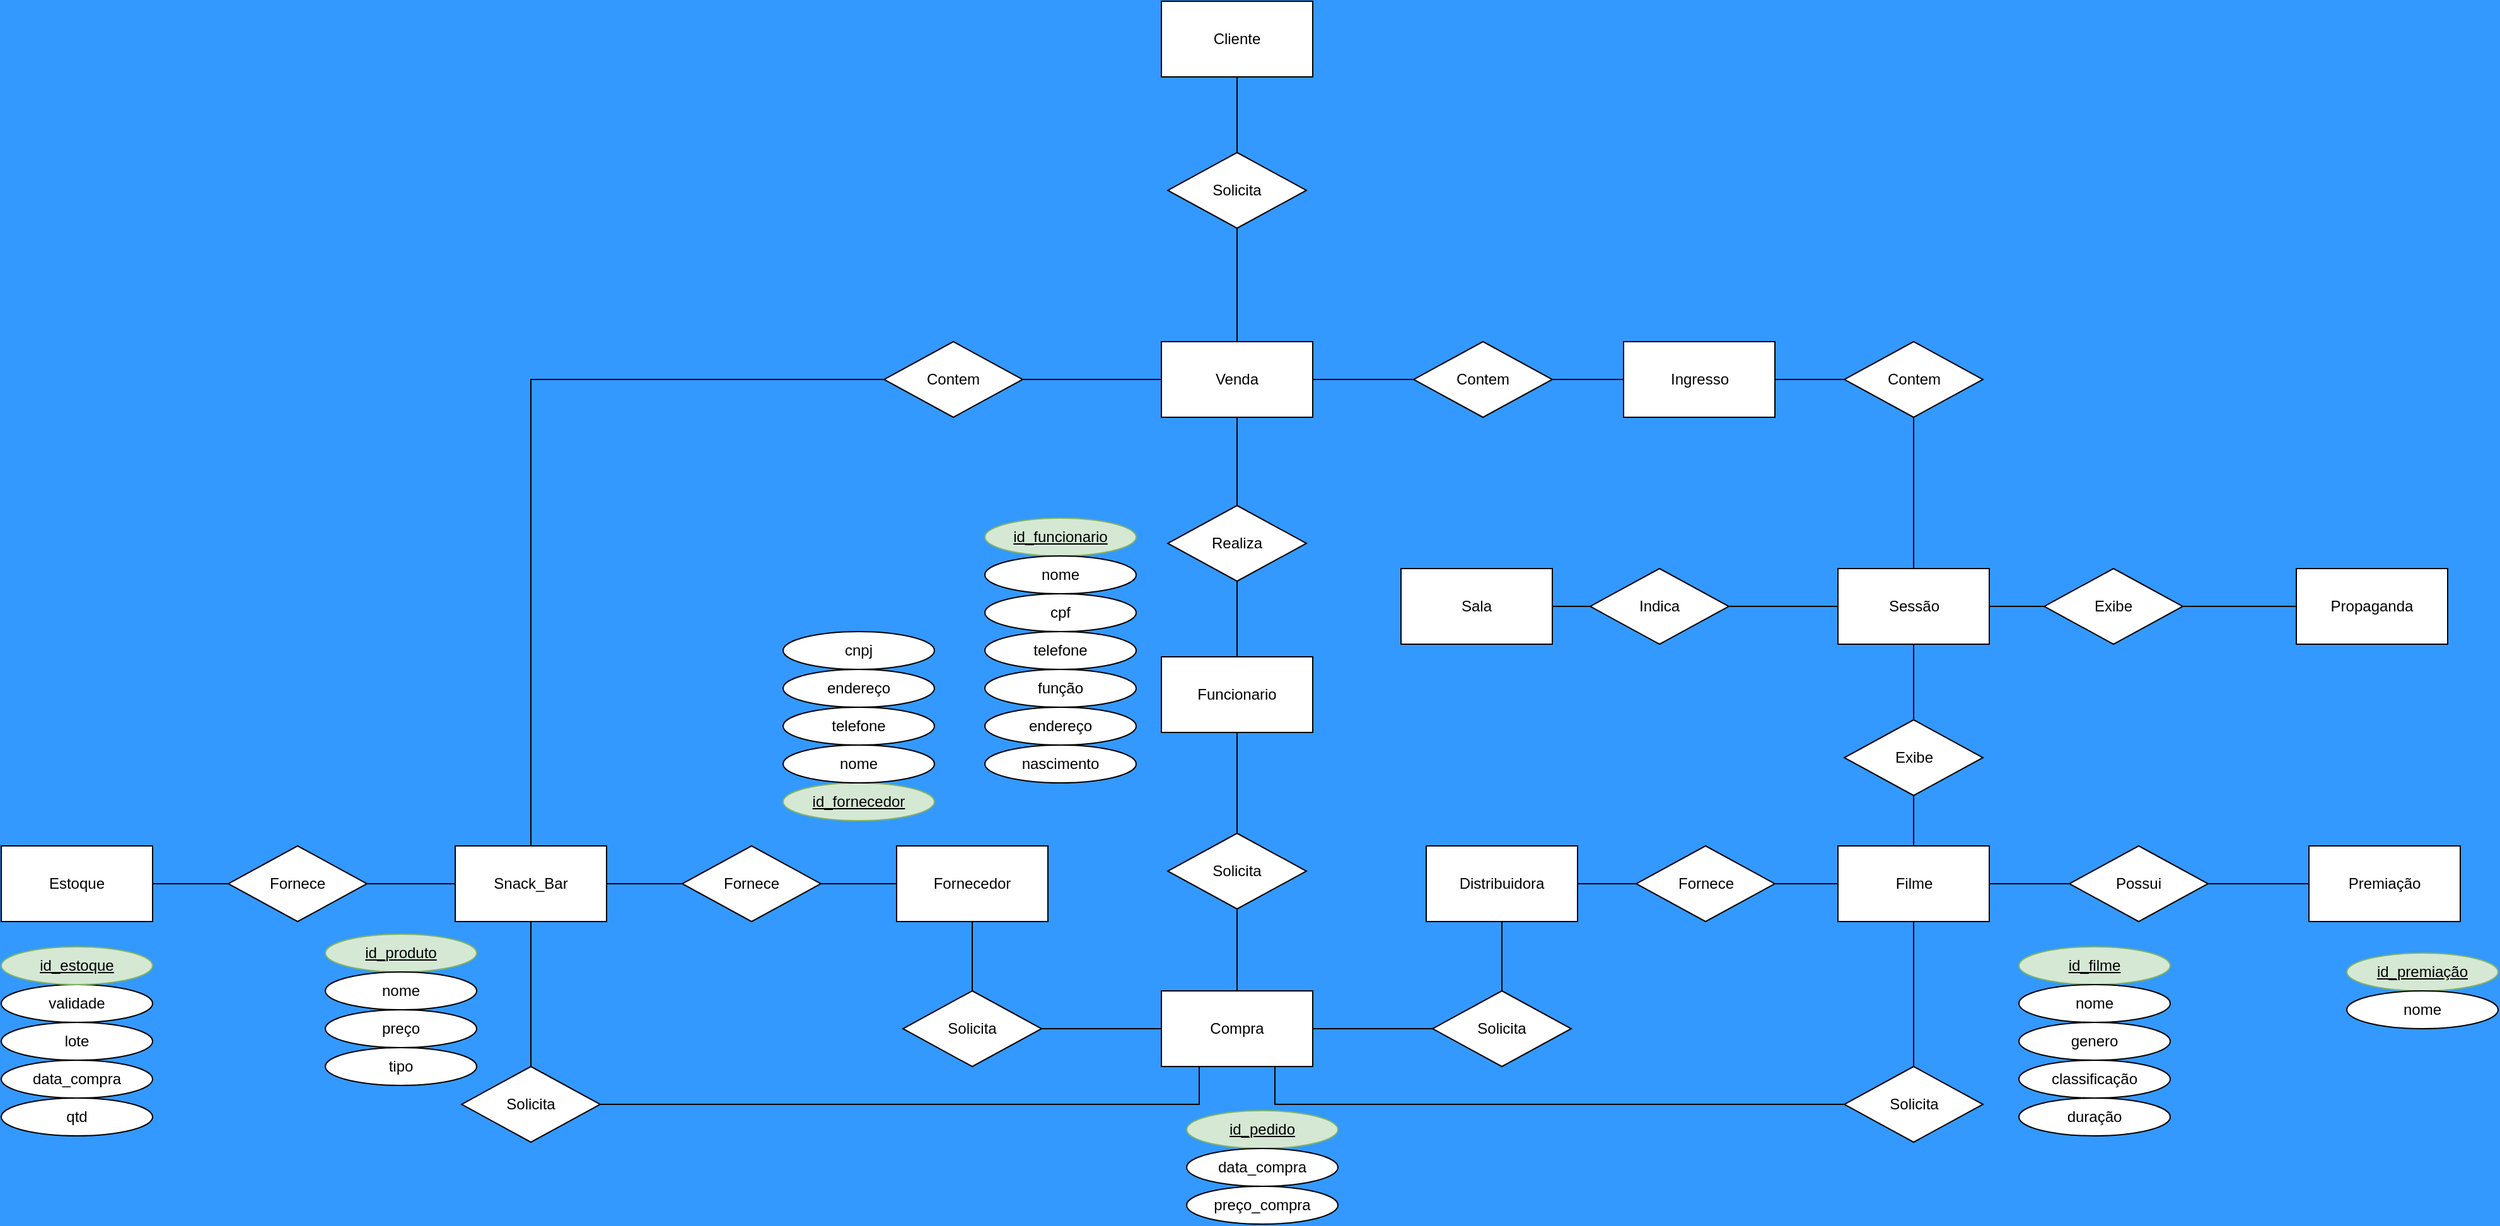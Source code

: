 <mxfile version="18.2.0" type="device"><diagram id="N08q6Q-7YGKwQMDw1m7G" name="Page-1"><mxGraphModel dx="2361" dy="2000" grid="1" gridSize="10" guides="1" tooltips="1" connect="1" arrows="0" fold="1" page="1" pageScale="1" pageWidth="827" pageHeight="1169" background="#3399FF" math="0" shadow="0"><root><mxCell id="0"/><mxCell id="1" parent="0"/><mxCell id="DUTsO09bMGYUf5gLM8QR-39" style="edgeStyle=orthogonalEdgeStyle;rounded=0;orthogonalLoop=1;jettySize=auto;html=1;exitX=1;exitY=0.5;exitDx=0;exitDy=0;entryX=0;entryY=0.5;entryDx=0;entryDy=0;endArrow=none;endFill=0;" parent="1" source="DUTsO09bMGYUf5gLM8QR-1" target="DUTsO09bMGYUf5gLM8QR-38" edge="1"><mxGeometry relative="1" as="geometry"/></mxCell><mxCell id="DUTsO09bMGYUf5gLM8QR-1" value="Sala" style="rounded=0;whiteSpace=wrap;html=1;" parent="1" vertex="1"><mxGeometry x="320" y="250" width="120" height="60" as="geometry"/></mxCell><mxCell id="DUTsO09bMGYUf5gLM8QR-20" style="edgeStyle=orthogonalEdgeStyle;rounded=0;orthogonalLoop=1;jettySize=auto;html=1;entryX=0.5;entryY=0;entryDx=0;entryDy=0;endArrow=none;endFill=0;" parent="1" source="DUTsO09bMGYUf5gLM8QR-2" target="DUTsO09bMGYUf5gLM8QR-16" edge="1"><mxGeometry relative="1" as="geometry"/></mxCell><mxCell id="DUTsO09bMGYUf5gLM8QR-2" value="Funcionario" style="rounded=0;whiteSpace=wrap;html=1;" parent="1" vertex="1"><mxGeometry x="130" y="320" width="120" height="60" as="geometry"/></mxCell><mxCell id="DUTsO09bMGYUf5gLM8QR-3" value="Propaganda" style="rounded=0;whiteSpace=wrap;html=1;" parent="1" vertex="1"><mxGeometry x="1030" y="250" width="120" height="60" as="geometry"/></mxCell><mxCell id="DUTsO09bMGYUf5gLM8QR-4" value="Fornecedor" style="rounded=0;whiteSpace=wrap;html=1;" parent="1" vertex="1"><mxGeometry x="-80" y="470" width="120" height="60" as="geometry"/></mxCell><mxCell id="DUTsO09bMGYUf5gLM8QR-48" style="edgeStyle=orthogonalEdgeStyle;rounded=0;orthogonalLoop=1;jettySize=auto;html=1;exitX=1;exitY=0.5;exitDx=0;exitDy=0;entryX=0;entryY=0.5;entryDx=0;entryDy=0;endArrow=none;endFill=0;" parent="1" source="DUTsO09bMGYUf5gLM8QR-5" target="DUTsO09bMGYUf5gLM8QR-47" edge="1"><mxGeometry relative="1" as="geometry"/></mxCell><mxCell id="DUTsO09bMGYUf5gLM8QR-5" value="Ingresso" style="rounded=0;whiteSpace=wrap;html=1;" parent="1" vertex="1"><mxGeometry x="496.5" y="70" width="120" height="60" as="geometry"/></mxCell><mxCell id="DUTsO09bMGYUf5gLM8QR-55" style="edgeStyle=orthogonalEdgeStyle;rounded=0;orthogonalLoop=1;jettySize=auto;html=1;exitX=0.5;exitY=0;exitDx=0;exitDy=0;entryX=0;entryY=0.5;entryDx=0;entryDy=0;endArrow=none;endFill=0;" parent="1" source="DUTsO09bMGYUf5gLM8QR-6" target="DUTsO09bMGYUf5gLM8QR-53" edge="1"><mxGeometry relative="1" as="geometry"/></mxCell><mxCell id="juYPXaUoEVc3lZJDfHb4-6" style="edgeStyle=orthogonalEdgeStyle;rounded=0;orthogonalLoop=1;jettySize=auto;html=1;exitX=0.5;exitY=1;exitDx=0;exitDy=0;entryX=0.5;entryY=0;entryDx=0;entryDy=0;endArrow=none;endFill=0;" parent="1" source="DUTsO09bMGYUf5gLM8QR-6" target="juYPXaUoEVc3lZJDfHb4-5" edge="1"><mxGeometry relative="1" as="geometry"/></mxCell><mxCell id="nW029gVchSNb0J5H2_Mj-2" style="edgeStyle=orthogonalEdgeStyle;rounded=0;orthogonalLoop=1;jettySize=auto;html=1;exitX=0;exitY=0.5;exitDx=0;exitDy=0;entryX=1;entryY=0.5;entryDx=0;entryDy=0;endArrow=none;endFill=0;" edge="1" parent="1" source="DUTsO09bMGYUf5gLM8QR-6" target="nW029gVchSNb0J5H2_Mj-1"><mxGeometry relative="1" as="geometry"/></mxCell><mxCell id="DUTsO09bMGYUf5gLM8QR-6" value="Snack_Bar" style="rounded=0;whiteSpace=wrap;html=1;" parent="1" vertex="1"><mxGeometry x="-430" y="470" width="120" height="60" as="geometry"/></mxCell><mxCell id="DUTsO09bMGYUf5gLM8QR-7" value="Distribuidora" style="rounded=0;whiteSpace=wrap;html=1;" parent="1" vertex="1"><mxGeometry x="340" y="470" width="120" height="60" as="geometry"/></mxCell><mxCell id="DUTsO09bMGYUf5gLM8QR-8" value="Cliente" style="rounded=0;whiteSpace=wrap;html=1;" parent="1" vertex="1"><mxGeometry x="130" y="-200" width="120" height="60" as="geometry"/></mxCell><mxCell id="DUTsO09bMGYUf5gLM8QR-24" style="edgeStyle=orthogonalEdgeStyle;rounded=0;orthogonalLoop=1;jettySize=auto;html=1;entryX=1;entryY=0.5;entryDx=0;entryDy=0;endArrow=none;endFill=0;" parent="1" source="DUTsO09bMGYUf5gLM8QR-10" target="DUTsO09bMGYUf5gLM8QR-23" edge="1"><mxGeometry relative="1" as="geometry"/></mxCell><mxCell id="DUTsO09bMGYUf5gLM8QR-42" style="edgeStyle=orthogonalEdgeStyle;rounded=0;orthogonalLoop=1;jettySize=auto;html=1;exitX=0.5;exitY=0;exitDx=0;exitDy=0;entryX=0.5;entryY=1;entryDx=0;entryDy=0;endArrow=none;endFill=0;" parent="1" source="DUTsO09bMGYUf5gLM8QR-10" target="DUTsO09bMGYUf5gLM8QR-41" edge="1"><mxGeometry relative="1" as="geometry"/></mxCell><mxCell id="juYPXaUoEVc3lZJDfHb4-12" style="edgeStyle=orthogonalEdgeStyle;rounded=0;orthogonalLoop=1;jettySize=auto;html=1;exitX=0.5;exitY=1;exitDx=0;exitDy=0;entryX=0.5;entryY=0;entryDx=0;entryDy=0;endArrow=none;endFill=0;" parent="1" source="DUTsO09bMGYUf5gLM8QR-10" target="juYPXaUoEVc3lZJDfHb4-11" edge="1"><mxGeometry relative="1" as="geometry"/></mxCell><mxCell id="DUTsO09bMGYUf5gLM8QR-10" value="Filme" style="rounded=0;whiteSpace=wrap;html=1;" parent="1" vertex="1"><mxGeometry x="666.5" y="470" width="120" height="60" as="geometry"/></mxCell><mxCell id="DUTsO09bMGYUf5gLM8QR-54" style="edgeStyle=orthogonalEdgeStyle;rounded=0;orthogonalLoop=1;jettySize=auto;html=1;exitX=0;exitY=0.5;exitDx=0;exitDy=0;entryX=1;entryY=0.5;entryDx=0;entryDy=0;endArrow=none;endFill=0;" parent="1" source="DUTsO09bMGYUf5gLM8QR-11" target="DUTsO09bMGYUf5gLM8QR-53" edge="1"><mxGeometry relative="1" as="geometry"/></mxCell><mxCell id="DUTsO09bMGYUf5gLM8QR-11" value="Venda" style="rounded=0;whiteSpace=wrap;html=1;" parent="1" vertex="1"><mxGeometry x="130" y="70" width="120" height="60" as="geometry"/></mxCell><mxCell id="DUTsO09bMGYUf5gLM8QR-15" style="edgeStyle=orthogonalEdgeStyle;rounded=0;orthogonalLoop=1;jettySize=auto;html=1;entryX=0.5;entryY=0;entryDx=0;entryDy=0;endArrow=none;endFill=0;" parent="1" source="DUTsO09bMGYUf5gLM8QR-12" target="DUTsO09bMGYUf5gLM8QR-11" edge="1"><mxGeometry relative="1" as="geometry"/></mxCell><mxCell id="DUTsO09bMGYUf5gLM8QR-52" style="edgeStyle=orthogonalEdgeStyle;rounded=0;orthogonalLoop=1;jettySize=auto;html=1;exitX=0.5;exitY=0;exitDx=0;exitDy=0;entryX=0.5;entryY=1;entryDx=0;entryDy=0;endArrow=none;endFill=0;" parent="1" source="DUTsO09bMGYUf5gLM8QR-12" target="DUTsO09bMGYUf5gLM8QR-8" edge="1"><mxGeometry relative="1" as="geometry"/></mxCell><mxCell id="DUTsO09bMGYUf5gLM8QR-12" value="Solicita" style="rhombus;whiteSpace=wrap;html=1;" parent="1" vertex="1"><mxGeometry x="135" y="-80" width="110" height="60" as="geometry"/></mxCell><mxCell id="DUTsO09bMGYUf5gLM8QR-16" value="Solicita" style="rhombus;whiteSpace=wrap;html=1;" parent="1" vertex="1"><mxGeometry x="135" y="460" width="110" height="60" as="geometry"/></mxCell><mxCell id="DUTsO09bMGYUf5gLM8QR-18" style="edgeStyle=orthogonalEdgeStyle;rounded=0;orthogonalLoop=1;jettySize=auto;html=1;entryX=0.5;entryY=0;entryDx=0;entryDy=0;endArrow=none;endFill=0;" parent="1" source="DUTsO09bMGYUf5gLM8QR-17" target="DUTsO09bMGYUf5gLM8QR-2" edge="1"><mxGeometry relative="1" as="geometry"/></mxCell><mxCell id="DUTsO09bMGYUf5gLM8QR-19" style="edgeStyle=orthogonalEdgeStyle;rounded=0;orthogonalLoop=1;jettySize=auto;html=1;entryX=0.5;entryY=1;entryDx=0;entryDy=0;endArrow=none;endFill=0;" parent="1" source="DUTsO09bMGYUf5gLM8QR-17" target="DUTsO09bMGYUf5gLM8QR-11" edge="1"><mxGeometry relative="1" as="geometry"/></mxCell><mxCell id="DUTsO09bMGYUf5gLM8QR-17" value="Realiza" style="rhombus;whiteSpace=wrap;html=1;" parent="1" vertex="1"><mxGeometry x="135" y="200" width="110" height="60" as="geometry"/></mxCell><mxCell id="DUTsO09bMGYUf5gLM8QR-22" style="edgeStyle=orthogonalEdgeStyle;rounded=0;orthogonalLoop=1;jettySize=auto;html=1;entryX=0.5;entryY=1;entryDx=0;entryDy=0;endArrow=none;endFill=0;" parent="1" source="DUTsO09bMGYUf5gLM8QR-21" target="DUTsO09bMGYUf5gLM8QR-16" edge="1"><mxGeometry relative="1" as="geometry"/></mxCell><mxCell id="juYPXaUoEVc3lZJDfHb4-2" style="edgeStyle=orthogonalEdgeStyle;rounded=0;orthogonalLoop=1;jettySize=auto;html=1;exitX=0;exitY=0.5;exitDx=0;exitDy=0;entryX=1;entryY=0.5;entryDx=0;entryDy=0;endArrow=none;endFill=0;" parent="1" source="DUTsO09bMGYUf5gLM8QR-21" target="juYPXaUoEVc3lZJDfHb4-1" edge="1"><mxGeometry relative="1" as="geometry"/></mxCell><mxCell id="DUTsO09bMGYUf5gLM8QR-21" value="Compra" style="rounded=0;whiteSpace=wrap;html=1;" parent="1" vertex="1"><mxGeometry x="130" y="585" width="120" height="60" as="geometry"/></mxCell><mxCell id="DUTsO09bMGYUf5gLM8QR-25" style="edgeStyle=orthogonalEdgeStyle;rounded=0;orthogonalLoop=1;jettySize=auto;html=1;entryX=1;entryY=0.5;entryDx=0;entryDy=0;endArrow=none;endFill=0;" parent="1" source="DUTsO09bMGYUf5gLM8QR-23" target="DUTsO09bMGYUf5gLM8QR-7" edge="1"><mxGeometry relative="1" as="geometry"/></mxCell><mxCell id="DUTsO09bMGYUf5gLM8QR-23" value="Fornece" style="rhombus;whiteSpace=wrap;html=1;" parent="1" vertex="1"><mxGeometry x="506.5" y="470" width="110" height="60" as="geometry"/></mxCell><mxCell id="DUTsO09bMGYUf5gLM8QR-27" style="edgeStyle=orthogonalEdgeStyle;rounded=0;orthogonalLoop=1;jettySize=auto;html=1;entryX=0;entryY=0.5;entryDx=0;entryDy=0;endArrow=none;endFill=0;" parent="1" source="DUTsO09bMGYUf5gLM8QR-26" target="DUTsO09bMGYUf5gLM8QR-4" edge="1"><mxGeometry relative="1" as="geometry"/></mxCell><mxCell id="DUTsO09bMGYUf5gLM8QR-28" style="edgeStyle=orthogonalEdgeStyle;rounded=0;orthogonalLoop=1;jettySize=auto;html=1;entryX=1;entryY=0.5;entryDx=0;entryDy=0;endArrow=none;endFill=0;" parent="1" source="DUTsO09bMGYUf5gLM8QR-26" target="DUTsO09bMGYUf5gLM8QR-6" edge="1"><mxGeometry relative="1" as="geometry"/></mxCell><mxCell id="DUTsO09bMGYUf5gLM8QR-26" value="Fornece" style="rhombus;whiteSpace=wrap;html=1;" parent="1" vertex="1"><mxGeometry x="-250" y="470" width="110" height="60" as="geometry"/></mxCell><mxCell id="DUTsO09bMGYUf5gLM8QR-29" value="Premiação" style="rounded=0;whiteSpace=wrap;html=1;" parent="1" vertex="1"><mxGeometry x="1040" y="470" width="120" height="60" as="geometry"/></mxCell><mxCell id="DUTsO09bMGYUf5gLM8QR-31" style="edgeStyle=orthogonalEdgeStyle;rounded=0;orthogonalLoop=1;jettySize=auto;html=1;exitX=1;exitY=0.5;exitDx=0;exitDy=0;entryX=0;entryY=0.5;entryDx=0;entryDy=0;endArrow=none;endFill=0;" parent="1" source="DUTsO09bMGYUf5gLM8QR-30" target="DUTsO09bMGYUf5gLM8QR-29" edge="1"><mxGeometry relative="1" as="geometry"/></mxCell><mxCell id="DUTsO09bMGYUf5gLM8QR-32" style="edgeStyle=orthogonalEdgeStyle;rounded=0;orthogonalLoop=1;jettySize=auto;html=1;exitX=0;exitY=0.5;exitDx=0;exitDy=0;entryX=1;entryY=0.5;entryDx=0;entryDy=0;endArrow=none;endFill=0;" parent="1" source="DUTsO09bMGYUf5gLM8QR-30" target="DUTsO09bMGYUf5gLM8QR-10" edge="1"><mxGeometry relative="1" as="geometry"/></mxCell><mxCell id="DUTsO09bMGYUf5gLM8QR-30" value="Possui" style="rhombus;whiteSpace=wrap;html=1;" parent="1" vertex="1"><mxGeometry x="850" y="470" width="110" height="60" as="geometry"/></mxCell><mxCell id="DUTsO09bMGYUf5gLM8QR-45" style="edgeStyle=orthogonalEdgeStyle;rounded=0;orthogonalLoop=1;jettySize=auto;html=1;exitX=1;exitY=0.5;exitDx=0;exitDy=0;entryX=0;entryY=0.5;entryDx=0;entryDy=0;endArrow=none;endFill=0;" parent="1" source="DUTsO09bMGYUf5gLM8QR-34" target="DUTsO09bMGYUf5gLM8QR-44" edge="1"><mxGeometry relative="1" as="geometry"/></mxCell><mxCell id="DUTsO09bMGYUf5gLM8QR-34" value="Sessão" style="rounded=0;whiteSpace=wrap;html=1;" parent="1" vertex="1"><mxGeometry x="666.5" y="250" width="120" height="60" as="geometry"/></mxCell><mxCell id="DUTsO09bMGYUf5gLM8QR-36" style="edgeStyle=orthogonalEdgeStyle;rounded=0;orthogonalLoop=1;jettySize=auto;html=1;exitX=0;exitY=0.5;exitDx=0;exitDy=0;entryX=1;entryY=0.5;entryDx=0;entryDy=0;endArrow=none;endFill=0;" parent="1" source="DUTsO09bMGYUf5gLM8QR-35" target="DUTsO09bMGYUf5gLM8QR-11" edge="1"><mxGeometry relative="1" as="geometry"/></mxCell><mxCell id="DUTsO09bMGYUf5gLM8QR-37" style="edgeStyle=orthogonalEdgeStyle;rounded=0;orthogonalLoop=1;jettySize=auto;html=1;exitX=1;exitY=0.5;exitDx=0;exitDy=0;entryX=0;entryY=0.5;entryDx=0;entryDy=0;endArrow=none;endFill=0;" parent="1" source="DUTsO09bMGYUf5gLM8QR-35" target="DUTsO09bMGYUf5gLM8QR-5" edge="1"><mxGeometry relative="1" as="geometry"/></mxCell><mxCell id="DUTsO09bMGYUf5gLM8QR-35" value="Contem" style="rhombus;whiteSpace=wrap;html=1;" parent="1" vertex="1"><mxGeometry x="330" y="70" width="110" height="60" as="geometry"/></mxCell><mxCell id="DUTsO09bMGYUf5gLM8QR-40" style="edgeStyle=orthogonalEdgeStyle;rounded=0;orthogonalLoop=1;jettySize=auto;html=1;exitX=1;exitY=0.5;exitDx=0;exitDy=0;entryX=0;entryY=0.5;entryDx=0;entryDy=0;endArrow=none;endFill=0;" parent="1" source="DUTsO09bMGYUf5gLM8QR-38" target="DUTsO09bMGYUf5gLM8QR-34" edge="1"><mxGeometry relative="1" as="geometry"/></mxCell><mxCell id="DUTsO09bMGYUf5gLM8QR-38" value="Indica" style="rhombus;whiteSpace=wrap;html=1;" parent="1" vertex="1"><mxGeometry x="470" y="250" width="110" height="60" as="geometry"/></mxCell><mxCell id="DUTsO09bMGYUf5gLM8QR-43" style="edgeStyle=orthogonalEdgeStyle;rounded=0;orthogonalLoop=1;jettySize=auto;html=1;exitX=0.5;exitY=0;exitDx=0;exitDy=0;entryX=0.5;entryY=1;entryDx=0;entryDy=0;endArrow=none;endFill=0;" parent="1" source="DUTsO09bMGYUf5gLM8QR-41" target="DUTsO09bMGYUf5gLM8QR-34" edge="1"><mxGeometry relative="1" as="geometry"/></mxCell><mxCell id="DUTsO09bMGYUf5gLM8QR-41" value="Exibe" style="rhombus;whiteSpace=wrap;html=1;" parent="1" vertex="1"><mxGeometry x="671.5" y="370" width="110" height="60" as="geometry"/></mxCell><mxCell id="DUTsO09bMGYUf5gLM8QR-46" style="edgeStyle=orthogonalEdgeStyle;rounded=0;orthogonalLoop=1;jettySize=auto;html=1;exitX=1;exitY=0.5;exitDx=0;exitDy=0;entryX=0;entryY=0.5;entryDx=0;entryDy=0;endArrow=none;endFill=0;" parent="1" source="DUTsO09bMGYUf5gLM8QR-44" target="DUTsO09bMGYUf5gLM8QR-3" edge="1"><mxGeometry relative="1" as="geometry"/></mxCell><mxCell id="DUTsO09bMGYUf5gLM8QR-44" value="Exibe" style="rhombus;whiteSpace=wrap;html=1;" parent="1" vertex="1"><mxGeometry x="830" y="250" width="110" height="60" as="geometry"/></mxCell><mxCell id="DUTsO09bMGYUf5gLM8QR-49" style="edgeStyle=orthogonalEdgeStyle;rounded=0;orthogonalLoop=1;jettySize=auto;html=1;exitX=0.5;exitY=1;exitDx=0;exitDy=0;entryX=0.5;entryY=0;entryDx=0;entryDy=0;endArrow=none;endFill=0;" parent="1" source="DUTsO09bMGYUf5gLM8QR-47" target="DUTsO09bMGYUf5gLM8QR-34" edge="1"><mxGeometry relative="1" as="geometry"/></mxCell><mxCell id="DUTsO09bMGYUf5gLM8QR-47" value="Contem" style="rhombus;whiteSpace=wrap;html=1;" parent="1" vertex="1"><mxGeometry x="671.5" y="70" width="110" height="60" as="geometry"/></mxCell><mxCell id="DUTsO09bMGYUf5gLM8QR-53" value="Contem" style="rhombus;whiteSpace=wrap;html=1;" parent="1" vertex="1"><mxGeometry x="-90" y="70" width="110" height="60" as="geometry"/></mxCell><mxCell id="juYPXaUoEVc3lZJDfHb4-3" style="edgeStyle=orthogonalEdgeStyle;rounded=0;orthogonalLoop=1;jettySize=auto;html=1;exitX=0.5;exitY=0;exitDx=0;exitDy=0;entryX=0.5;entryY=1;entryDx=0;entryDy=0;endArrow=none;endFill=0;" parent="1" source="juYPXaUoEVc3lZJDfHb4-1" target="DUTsO09bMGYUf5gLM8QR-4" edge="1"><mxGeometry relative="1" as="geometry"/></mxCell><mxCell id="juYPXaUoEVc3lZJDfHb4-1" value="Solicita" style="rhombus;whiteSpace=wrap;html=1;" parent="1" vertex="1"><mxGeometry x="-75" y="585" width="110" height="60" as="geometry"/></mxCell><mxCell id="juYPXaUoEVc3lZJDfHb4-7" style="edgeStyle=orthogonalEdgeStyle;rounded=0;orthogonalLoop=1;jettySize=auto;html=1;exitX=1;exitY=0.5;exitDx=0;exitDy=0;entryX=0.25;entryY=1;entryDx=0;entryDy=0;endArrow=none;endFill=0;" parent="1" source="juYPXaUoEVc3lZJDfHb4-5" target="DUTsO09bMGYUf5gLM8QR-21" edge="1"><mxGeometry relative="1" as="geometry"/></mxCell><mxCell id="juYPXaUoEVc3lZJDfHb4-5" value="Solicita" style="rhombus;whiteSpace=wrap;html=1;" parent="1" vertex="1"><mxGeometry x="-425" y="645" width="110" height="60" as="geometry"/></mxCell><mxCell id="juYPXaUoEVc3lZJDfHb4-9" style="edgeStyle=orthogonalEdgeStyle;rounded=0;orthogonalLoop=1;jettySize=auto;html=1;exitX=0.5;exitY=0;exitDx=0;exitDy=0;entryX=0.5;entryY=1;entryDx=0;entryDy=0;endArrow=none;endFill=0;" parent="1" source="juYPXaUoEVc3lZJDfHb4-8" target="DUTsO09bMGYUf5gLM8QR-7" edge="1"><mxGeometry relative="1" as="geometry"/></mxCell><mxCell id="juYPXaUoEVc3lZJDfHb4-10" style="edgeStyle=orthogonalEdgeStyle;rounded=0;orthogonalLoop=1;jettySize=auto;html=1;exitX=0;exitY=0.5;exitDx=0;exitDy=0;entryX=1;entryY=0.5;entryDx=0;entryDy=0;endArrow=none;endFill=0;" parent="1" source="juYPXaUoEVc3lZJDfHb4-8" target="DUTsO09bMGYUf5gLM8QR-21" edge="1"><mxGeometry relative="1" as="geometry"/></mxCell><mxCell id="juYPXaUoEVc3lZJDfHb4-8" value="Solicita" style="rhombus;whiteSpace=wrap;html=1;" parent="1" vertex="1"><mxGeometry x="345" y="585" width="110" height="60" as="geometry"/></mxCell><mxCell id="juYPXaUoEVc3lZJDfHb4-13" style="edgeStyle=orthogonalEdgeStyle;rounded=0;orthogonalLoop=1;jettySize=auto;html=1;exitX=0;exitY=0.5;exitDx=0;exitDy=0;entryX=0.75;entryY=1;entryDx=0;entryDy=0;endArrow=none;endFill=0;" parent="1" source="juYPXaUoEVc3lZJDfHb4-11" target="DUTsO09bMGYUf5gLM8QR-21" edge="1"><mxGeometry relative="1" as="geometry"/></mxCell><mxCell id="juYPXaUoEVc3lZJDfHb4-11" value="Solicita" style="rhombus;whiteSpace=wrap;html=1;" parent="1" vertex="1"><mxGeometry x="671.5" y="645" width="110" height="60" as="geometry"/></mxCell><mxCell id="juYPXaUoEVc3lZJDfHb4-14" value="id_produto" style="ellipse;whiteSpace=wrap;html=1;fillColor=#d5e8d4;strokeColor=#82b366;fontStyle=4" parent="1" vertex="1"><mxGeometry x="-533" y="540" width="120" height="30" as="geometry"/></mxCell><mxCell id="juYPXaUoEVc3lZJDfHb4-15" value="nome" style="ellipse;whiteSpace=wrap;html=1;" parent="1" vertex="1"><mxGeometry x="-533" y="570" width="120" height="30" as="geometry"/></mxCell><mxCell id="juYPXaUoEVc3lZJDfHb4-16" value="preço" style="ellipse;whiteSpace=wrap;html=1;" parent="1" vertex="1"><mxGeometry x="-533" y="600" width="120" height="30" as="geometry"/></mxCell><mxCell id="juYPXaUoEVc3lZJDfHb4-17" value="validade" style="ellipse;whiteSpace=wrap;html=1;" parent="1" vertex="1"><mxGeometry x="-790" y="580" width="120" height="30" as="geometry"/></mxCell><mxCell id="nW029gVchSNb0J5H2_Mj-4" style="edgeStyle=orthogonalEdgeStyle;rounded=0;orthogonalLoop=1;jettySize=auto;html=1;exitX=0;exitY=0.5;exitDx=0;exitDy=0;entryX=1;entryY=0.5;entryDx=0;entryDy=0;endArrow=none;endFill=0;" edge="1" parent="1" source="nW029gVchSNb0J5H2_Mj-1" target="nW029gVchSNb0J5H2_Mj-3"><mxGeometry relative="1" as="geometry"/></mxCell><mxCell id="nW029gVchSNb0J5H2_Mj-1" value="Fornece" style="rhombus;whiteSpace=wrap;html=1;" vertex="1" parent="1"><mxGeometry x="-610" y="470" width="110" height="60" as="geometry"/></mxCell><mxCell id="nW029gVchSNb0J5H2_Mj-3" value="Estoque" style="rounded=0;whiteSpace=wrap;html=1;" vertex="1" parent="1"><mxGeometry x="-790" y="470" width="120" height="60" as="geometry"/></mxCell><mxCell id="nW029gVchSNb0J5H2_Mj-5" value="id_estoque" style="ellipse;whiteSpace=wrap;html=1;fillColor=#d5e8d4;strokeColor=#82b366;fontStyle=4" vertex="1" parent="1"><mxGeometry x="-790" y="550" width="120" height="30" as="geometry"/></mxCell><mxCell id="nW029gVchSNb0J5H2_Mj-6" value="lote" style="ellipse;whiteSpace=wrap;html=1;" vertex="1" parent="1"><mxGeometry x="-790" y="610" width="120" height="30" as="geometry"/></mxCell><mxCell id="nW029gVchSNb0J5H2_Mj-7" value="tipo" style="ellipse;whiteSpace=wrap;html=1;" vertex="1" parent="1"><mxGeometry x="-533" y="630" width="120" height="30" as="geometry"/></mxCell><mxCell id="nW029gVchSNb0J5H2_Mj-8" value="data_compra" style="ellipse;whiteSpace=wrap;html=1;" vertex="1" parent="1"><mxGeometry x="-790" y="640" width="120" height="30" as="geometry"/></mxCell><mxCell id="nW029gVchSNb0J5H2_Mj-9" value="qtd" style="ellipse;whiteSpace=wrap;html=1;" vertex="1" parent="1"><mxGeometry x="-790" y="670" width="120" height="30" as="geometry"/></mxCell><mxCell id="nW029gVchSNb0J5H2_Mj-10" value="id_fornecedor" style="ellipse;whiteSpace=wrap;html=1;fillColor=#d5e8d4;strokeColor=#82b366;fontStyle=4" vertex="1" parent="1"><mxGeometry x="-170" y="420" width="120" height="30" as="geometry"/></mxCell><mxCell id="nW029gVchSNb0J5H2_Mj-11" value="endereço" style="ellipse;whiteSpace=wrap;html=1;" vertex="1" parent="1"><mxGeometry x="-170" y="330" width="120" height="30" as="geometry"/></mxCell><mxCell id="nW029gVchSNb0J5H2_Mj-12" value="telefone" style="ellipse;whiteSpace=wrap;html=1;" vertex="1" parent="1"><mxGeometry x="-170" y="360" width="120" height="30" as="geometry"/></mxCell><mxCell id="nW029gVchSNb0J5H2_Mj-13" value="nome" style="ellipse;whiteSpace=wrap;html=1;" vertex="1" parent="1"><mxGeometry x="-170" y="390" width="120" height="30" as="geometry"/></mxCell><mxCell id="nW029gVchSNb0J5H2_Mj-14" value="cnpj" style="ellipse;whiteSpace=wrap;html=1;" vertex="1" parent="1"><mxGeometry x="-170" y="300" width="120" height="30" as="geometry"/></mxCell><mxCell id="nW029gVchSNb0J5H2_Mj-15" value="id_pedido" style="ellipse;whiteSpace=wrap;html=1;fillColor=#d5e8d4;strokeColor=#82b366;fontStyle=4" vertex="1" parent="1"><mxGeometry x="150" y="680" width="120" height="30" as="geometry"/></mxCell><mxCell id="nW029gVchSNb0J5H2_Mj-16" value="data_compra" style="ellipse;whiteSpace=wrap;html=1;" vertex="1" parent="1"><mxGeometry x="150" y="710" width="120" height="30" as="geometry"/></mxCell><mxCell id="nW029gVchSNb0J5H2_Mj-17" value="preço_compra" style="ellipse;whiteSpace=wrap;html=1;" vertex="1" parent="1"><mxGeometry x="150" y="740" width="120" height="30" as="geometry"/></mxCell><mxCell id="nW029gVchSNb0J5H2_Mj-18" value="id_funcionario" style="ellipse;whiteSpace=wrap;html=1;fillColor=#d5e8d4;strokeColor=#82b366;fontStyle=4" vertex="1" parent="1"><mxGeometry x="-10" y="210" width="120" height="30" as="geometry"/></mxCell><mxCell id="nW029gVchSNb0J5H2_Mj-19" value="cpf" style="ellipse;whiteSpace=wrap;html=1;" vertex="1" parent="1"><mxGeometry x="-10" y="270" width="120" height="30" as="geometry"/></mxCell><mxCell id="nW029gVchSNb0J5H2_Mj-20" value="telefone" style="ellipse;whiteSpace=wrap;html=1;" vertex="1" parent="1"><mxGeometry x="-10" y="300" width="120" height="30" as="geometry"/></mxCell><mxCell id="nW029gVchSNb0J5H2_Mj-21" value="função" style="ellipse;whiteSpace=wrap;html=1;" vertex="1" parent="1"><mxGeometry x="-10" y="330" width="120" height="30" as="geometry"/></mxCell><mxCell id="nW029gVchSNb0J5H2_Mj-22" value="nome" style="ellipse;whiteSpace=wrap;html=1;" vertex="1" parent="1"><mxGeometry x="-10" y="240" width="120" height="30" as="geometry"/></mxCell><mxCell id="nW029gVchSNb0J5H2_Mj-23" value="endereço" style="ellipse;whiteSpace=wrap;html=1;" vertex="1" parent="1"><mxGeometry x="-10" y="360" width="120" height="30" as="geometry"/></mxCell><mxCell id="nW029gVchSNb0J5H2_Mj-24" value="nascimento" style="ellipse;whiteSpace=wrap;html=1;" vertex="1" parent="1"><mxGeometry x="-10" y="390" width="120" height="30" as="geometry"/></mxCell><mxCell id="nW029gVchSNb0J5H2_Mj-25" value="id_filme&lt;br&gt;" style="ellipse;whiteSpace=wrap;html=1;fillColor=#d5e8d4;strokeColor=#82b366;fontStyle=4" vertex="1" parent="1"><mxGeometry x="810" y="550" width="120" height="30" as="geometry"/></mxCell><mxCell id="nW029gVchSNb0J5H2_Mj-26" value="nome" style="ellipse;whiteSpace=wrap;html=1;" vertex="1" parent="1"><mxGeometry x="810" y="580" width="120" height="30" as="geometry"/></mxCell><mxCell id="nW029gVchSNb0J5H2_Mj-27" value="genero" style="ellipse;whiteSpace=wrap;html=1;" vertex="1" parent="1"><mxGeometry x="810" y="610" width="120" height="30" as="geometry"/></mxCell><mxCell id="nW029gVchSNb0J5H2_Mj-28" value="classificação" style="ellipse;whiteSpace=wrap;html=1;" vertex="1" parent="1"><mxGeometry x="810" y="640" width="120" height="30" as="geometry"/></mxCell><mxCell id="nW029gVchSNb0J5H2_Mj-29" value="duração" style="ellipse;whiteSpace=wrap;html=1;" vertex="1" parent="1"><mxGeometry x="810" y="670" width="120" height="30" as="geometry"/></mxCell><mxCell id="nW029gVchSNb0J5H2_Mj-30" value="id_premiação" style="ellipse;whiteSpace=wrap;html=1;fillColor=#d5e8d4;strokeColor=#82b366;fontStyle=4" vertex="1" parent="1"><mxGeometry x="1070" y="555" width="120" height="30" as="geometry"/></mxCell><mxCell id="nW029gVchSNb0J5H2_Mj-31" value="nome" style="ellipse;whiteSpace=wrap;html=1;" vertex="1" parent="1"><mxGeometry x="1070" y="585" width="120" height="30" as="geometry"/></mxCell></root></mxGraphModel></diagram></mxfile>